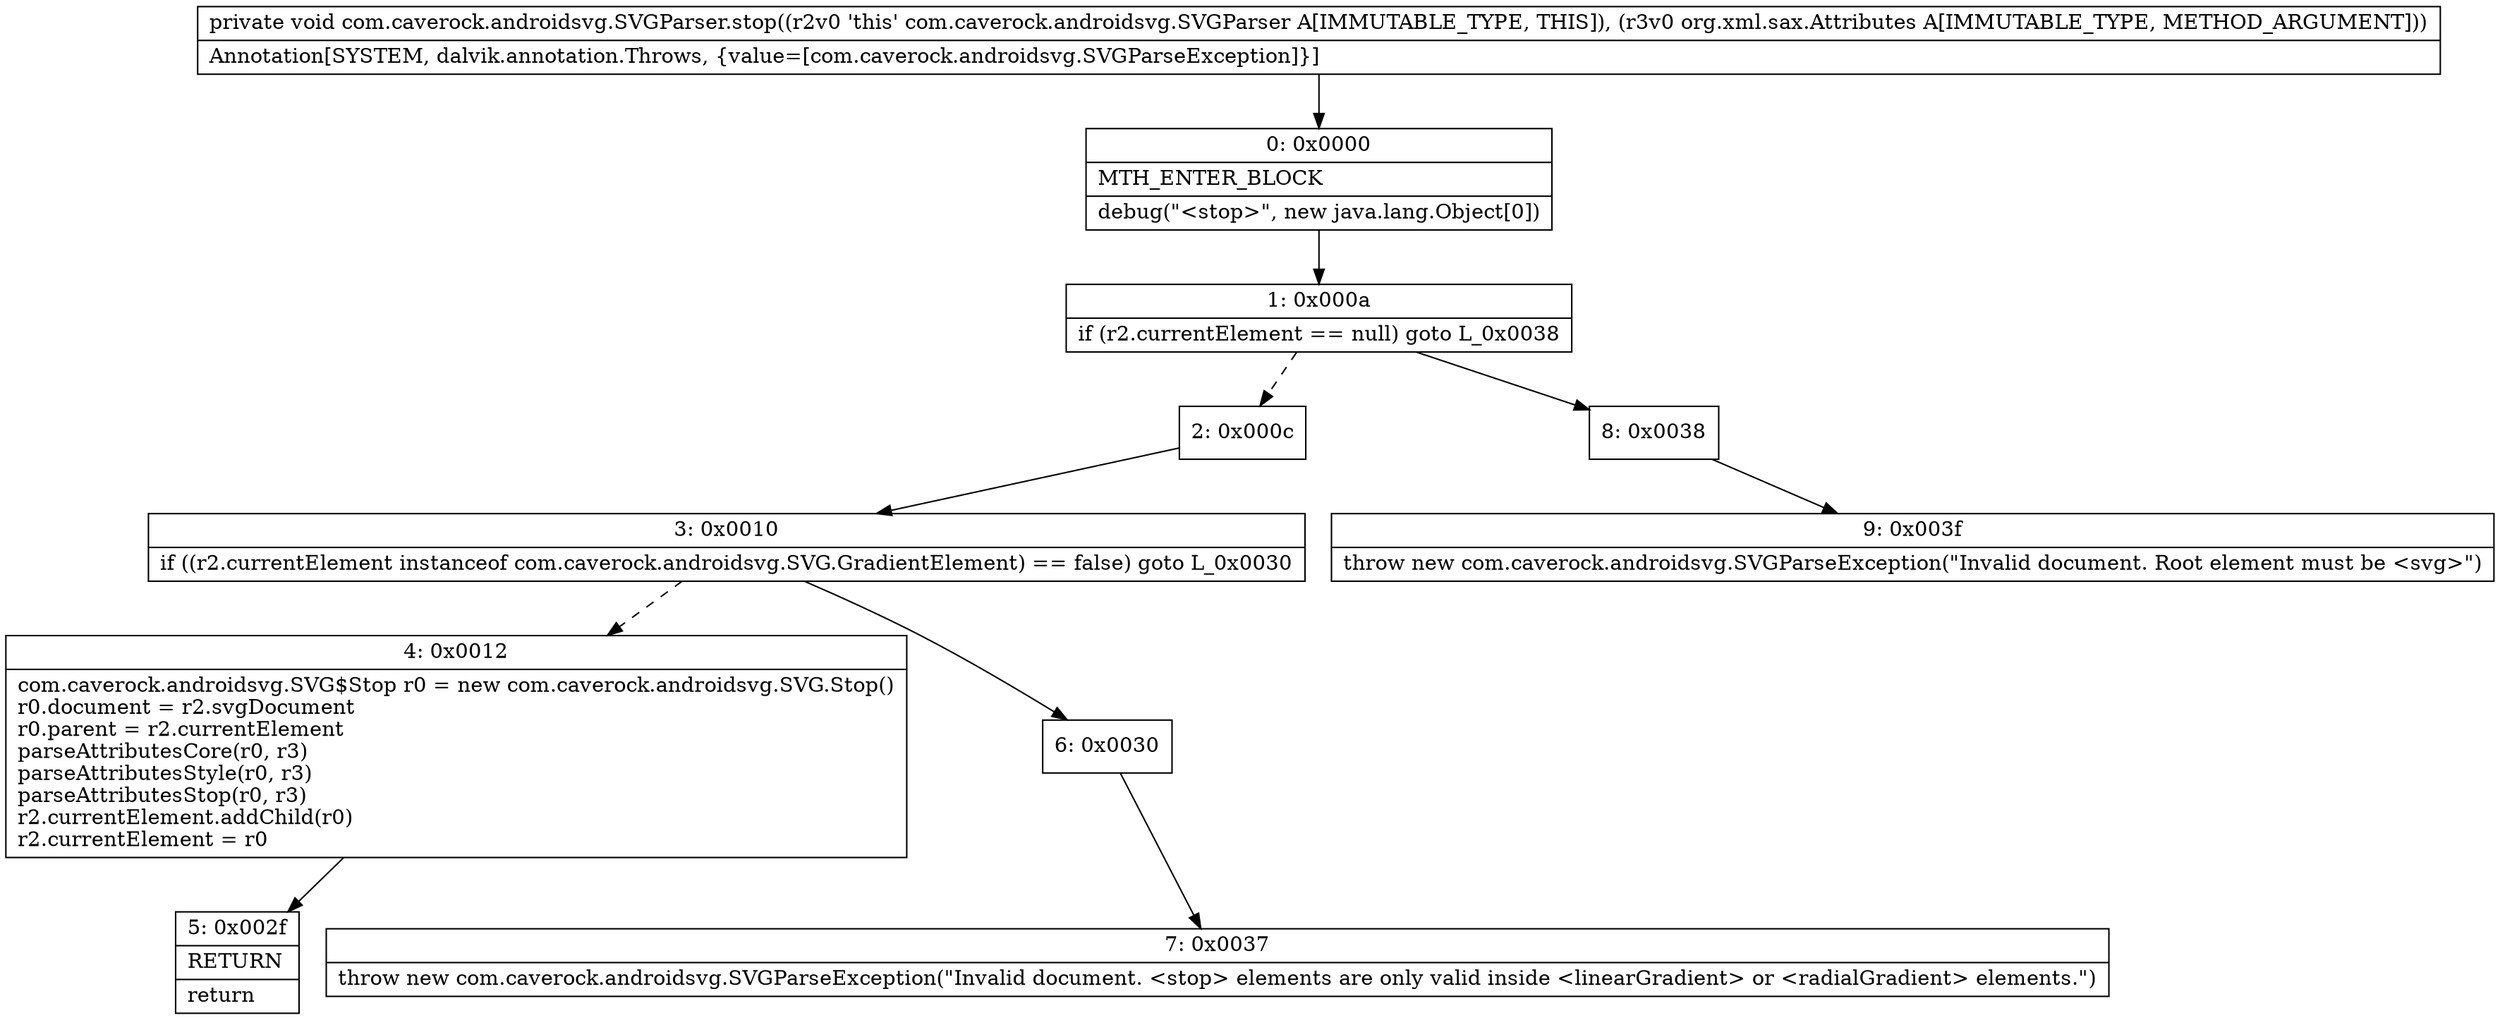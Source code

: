 digraph "CFG forcom.caverock.androidsvg.SVGParser.stop(Lorg\/xml\/sax\/Attributes;)V" {
Node_0 [shape=record,label="{0\:\ 0x0000|MTH_ENTER_BLOCK\l|debug(\"\<stop\>\", new java.lang.Object[0])\l}"];
Node_1 [shape=record,label="{1\:\ 0x000a|if (r2.currentElement == null) goto L_0x0038\l}"];
Node_2 [shape=record,label="{2\:\ 0x000c}"];
Node_3 [shape=record,label="{3\:\ 0x0010|if ((r2.currentElement instanceof com.caverock.androidsvg.SVG.GradientElement) == false) goto L_0x0030\l}"];
Node_4 [shape=record,label="{4\:\ 0x0012|com.caverock.androidsvg.SVG$Stop r0 = new com.caverock.androidsvg.SVG.Stop()\lr0.document = r2.svgDocument\lr0.parent = r2.currentElement\lparseAttributesCore(r0, r3)\lparseAttributesStyle(r0, r3)\lparseAttributesStop(r0, r3)\lr2.currentElement.addChild(r0)\lr2.currentElement = r0\l}"];
Node_5 [shape=record,label="{5\:\ 0x002f|RETURN\l|return\l}"];
Node_6 [shape=record,label="{6\:\ 0x0030}"];
Node_7 [shape=record,label="{7\:\ 0x0037|throw new com.caverock.androidsvg.SVGParseException(\"Invalid document. \<stop\> elements are only valid inside \<linearGradient\> or \<radialGradient\> elements.\")\l}"];
Node_8 [shape=record,label="{8\:\ 0x0038}"];
Node_9 [shape=record,label="{9\:\ 0x003f|throw new com.caverock.androidsvg.SVGParseException(\"Invalid document. Root element must be \<svg\>\")\l}"];
MethodNode[shape=record,label="{private void com.caverock.androidsvg.SVGParser.stop((r2v0 'this' com.caverock.androidsvg.SVGParser A[IMMUTABLE_TYPE, THIS]), (r3v0 org.xml.sax.Attributes A[IMMUTABLE_TYPE, METHOD_ARGUMENT]))  | Annotation[SYSTEM, dalvik.annotation.Throws, \{value=[com.caverock.androidsvg.SVGParseException]\}]\l}"];
MethodNode -> Node_0;
Node_0 -> Node_1;
Node_1 -> Node_2[style=dashed];
Node_1 -> Node_8;
Node_2 -> Node_3;
Node_3 -> Node_4[style=dashed];
Node_3 -> Node_6;
Node_4 -> Node_5;
Node_6 -> Node_7;
Node_8 -> Node_9;
}

